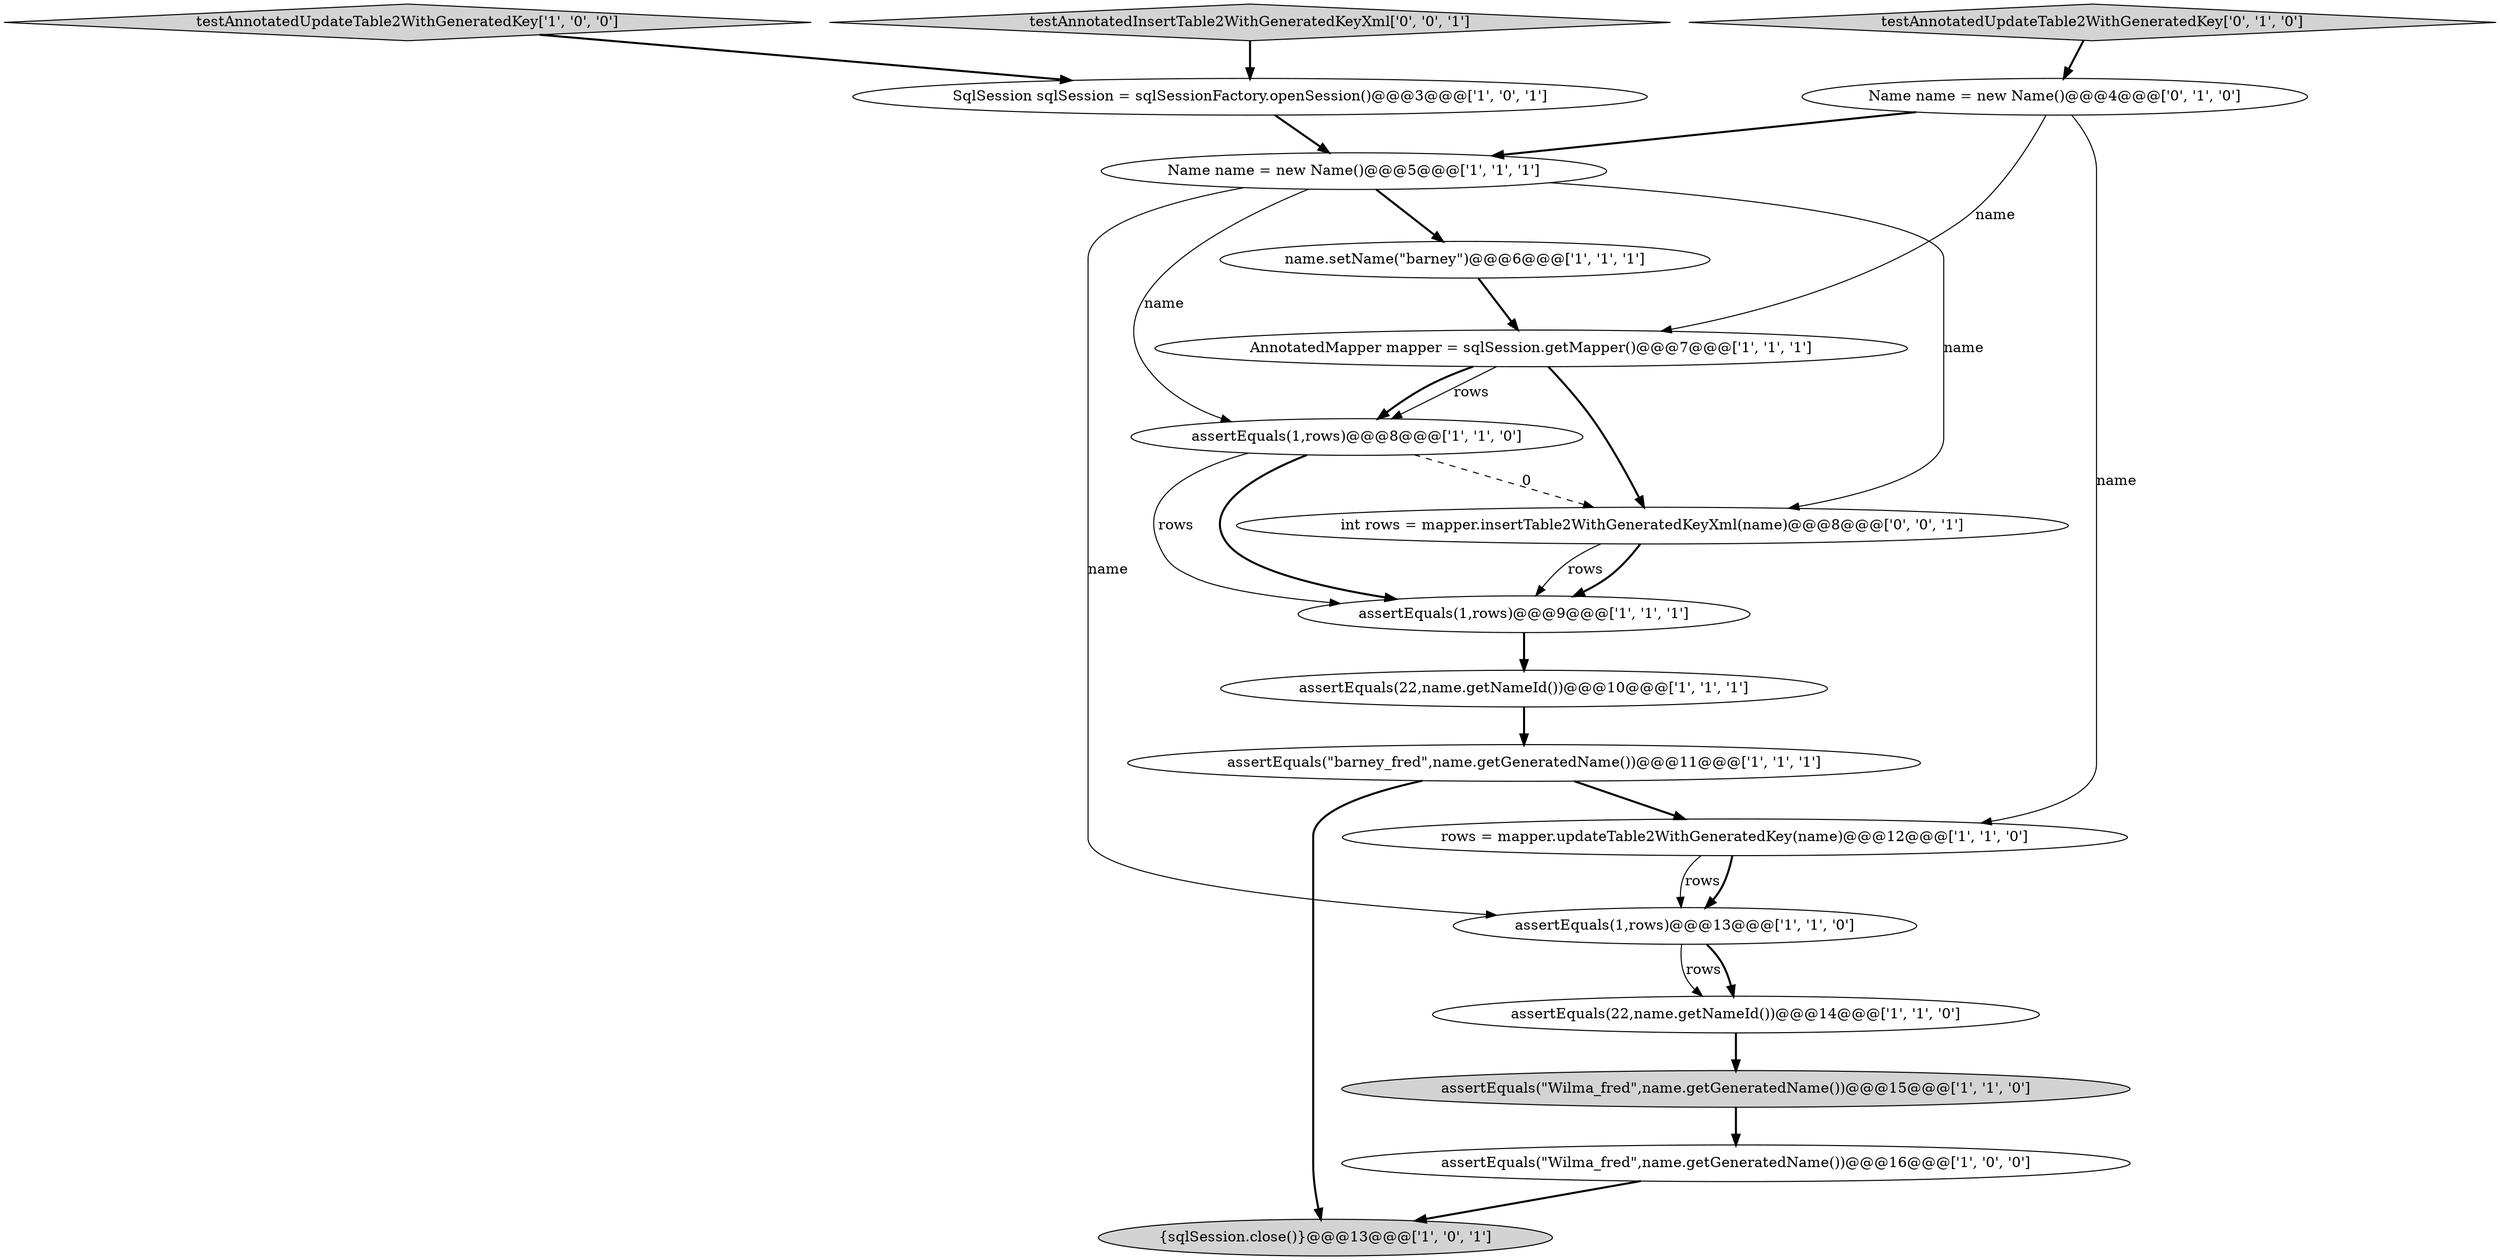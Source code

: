 digraph {
9 [style = filled, label = "AnnotatedMapper mapper = sqlSession.getMapper()@@@7@@@['1', '1', '1']", fillcolor = white, shape = ellipse image = "AAA0AAABBB1BBB"];
3 [style = filled, label = "assertEquals(\"Wilma_fred\",name.getGeneratedName())@@@16@@@['1', '0', '0']", fillcolor = white, shape = ellipse image = "AAA0AAABBB1BBB"];
17 [style = filled, label = "testAnnotatedInsertTable2WithGeneratedKeyXml['0', '0', '1']", fillcolor = lightgray, shape = diamond image = "AAA0AAABBB3BBB"];
2 [style = filled, label = "assertEquals(\"Wilma_fred\",name.getGeneratedName())@@@15@@@['1', '1', '0']", fillcolor = lightgray, shape = ellipse image = "AAA0AAABBB1BBB"];
10 [style = filled, label = "Name name = new Name()@@@5@@@['1', '1', '1']", fillcolor = white, shape = ellipse image = "AAA0AAABBB1BBB"];
12 [style = filled, label = "testAnnotatedUpdateTable2WithGeneratedKey['1', '0', '0']", fillcolor = lightgray, shape = diamond image = "AAA0AAABBB1BBB"];
13 [style = filled, label = "SqlSession sqlSession = sqlSessionFactory.openSession()@@@3@@@['1', '0', '1']", fillcolor = white, shape = ellipse image = "AAA0AAABBB1BBB"];
8 [style = filled, label = "{sqlSession.close()}@@@13@@@['1', '0', '1']", fillcolor = lightgray, shape = ellipse image = "AAA0AAABBB1BBB"];
11 [style = filled, label = "assertEquals(1,rows)@@@9@@@['1', '1', '1']", fillcolor = white, shape = ellipse image = "AAA0AAABBB1BBB"];
14 [style = filled, label = "assertEquals(1,rows)@@@8@@@['1', '1', '0']", fillcolor = white, shape = ellipse image = "AAA0AAABBB1BBB"];
7 [style = filled, label = "assertEquals(22,name.getNameId())@@@14@@@['1', '1', '0']", fillcolor = white, shape = ellipse image = "AAA0AAABBB1BBB"];
0 [style = filled, label = "assertEquals(22,name.getNameId())@@@10@@@['1', '1', '1']", fillcolor = white, shape = ellipse image = "AAA0AAABBB1BBB"];
6 [style = filled, label = "rows = mapper.updateTable2WithGeneratedKey(name)@@@12@@@['1', '1', '0']", fillcolor = white, shape = ellipse image = "AAA0AAABBB1BBB"];
1 [style = filled, label = "assertEquals(\"barney_fred\",name.getGeneratedName())@@@11@@@['1', '1', '1']", fillcolor = white, shape = ellipse image = "AAA0AAABBB1BBB"];
18 [style = filled, label = "int rows = mapper.insertTable2WithGeneratedKeyXml(name)@@@8@@@['0', '0', '1']", fillcolor = white, shape = ellipse image = "AAA0AAABBB3BBB"];
15 [style = filled, label = "testAnnotatedUpdateTable2WithGeneratedKey['0', '1', '0']", fillcolor = lightgray, shape = diamond image = "AAA0AAABBB2BBB"];
16 [style = filled, label = "Name name = new Name()@@@4@@@['0', '1', '0']", fillcolor = white, shape = ellipse image = "AAA0AAABBB2BBB"];
5 [style = filled, label = "assertEquals(1,rows)@@@13@@@['1', '1', '0']", fillcolor = white, shape = ellipse image = "AAA0AAABBB1BBB"];
4 [style = filled, label = "name.setName(\"barney\")@@@6@@@['1', '1', '1']", fillcolor = white, shape = ellipse image = "AAA0AAABBB1BBB"];
13->10 [style = bold, label=""];
4->9 [style = bold, label=""];
1->8 [style = bold, label=""];
16->10 [style = bold, label=""];
5->7 [style = solid, label="rows"];
2->3 [style = bold, label=""];
18->11 [style = bold, label=""];
10->14 [style = solid, label="name"];
10->18 [style = solid, label="name"];
18->11 [style = solid, label="rows"];
15->16 [style = bold, label=""];
6->5 [style = solid, label="rows"];
10->5 [style = solid, label="name"];
9->14 [style = solid, label="rows"];
12->13 [style = bold, label=""];
6->5 [style = bold, label=""];
11->0 [style = bold, label=""];
1->6 [style = bold, label=""];
9->18 [style = bold, label=""];
14->11 [style = solid, label="rows"];
7->2 [style = bold, label=""];
0->1 [style = bold, label=""];
3->8 [style = bold, label=""];
16->6 [style = solid, label="name"];
16->9 [style = solid, label="name"];
9->14 [style = bold, label=""];
10->4 [style = bold, label=""];
5->7 [style = bold, label=""];
17->13 [style = bold, label=""];
14->18 [style = dashed, label="0"];
14->11 [style = bold, label=""];
}
